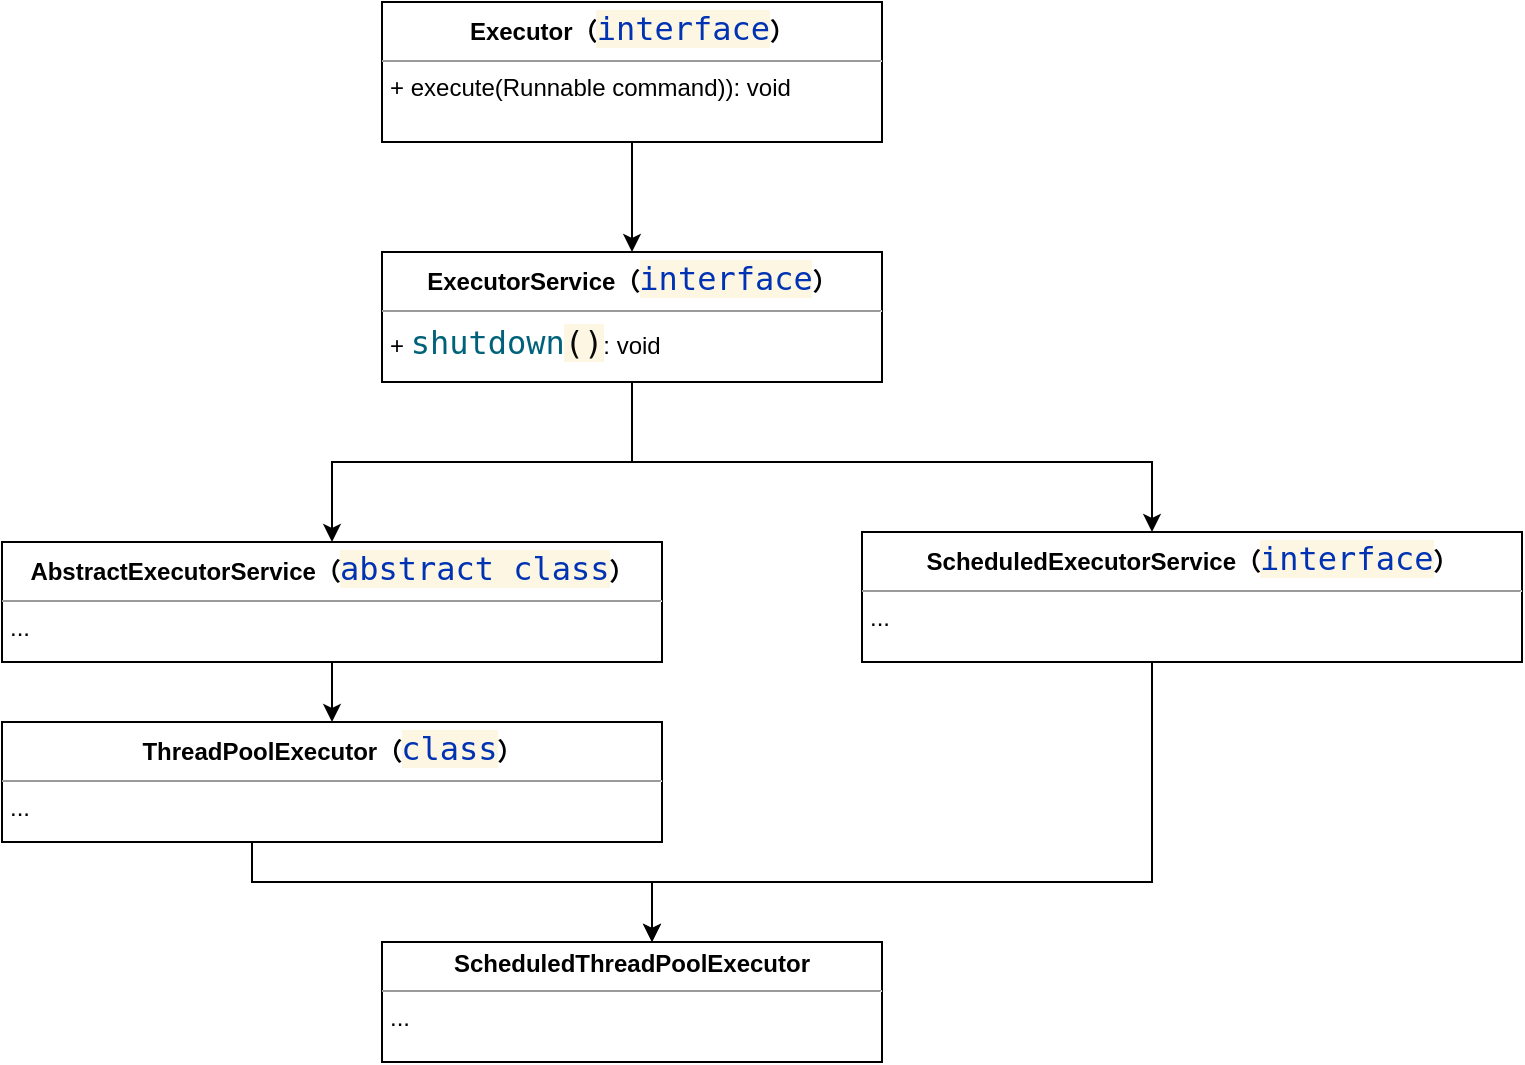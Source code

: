 <mxfile version="19.0.3" type="device"><diagram id="y7-raDHzLbUxYhca9nRv" name="第 1 页"><mxGraphModel dx="1422" dy="865" grid="1" gridSize="10" guides="1" tooltips="1" connect="1" arrows="1" fold="1" page="1" pageScale="1" pageWidth="1169" pageHeight="827" math="0" shadow="0"><root><mxCell id="0"/><mxCell id="1" parent="0"/><mxCell id="oDqPviC8u8XEhqhrTh17-7" value="" style="edgeStyle=orthogonalEdgeStyle;rounded=0;orthogonalLoop=1;jettySize=auto;html=1;" edge="1" parent="1" source="oDqPviC8u8XEhqhrTh17-5" target="oDqPviC8u8XEhqhrTh17-6"><mxGeometry relative="1" as="geometry"/></mxCell><mxCell id="oDqPviC8u8XEhqhrTh17-5" value="&lt;p style=&quot;margin:0px;margin-top:4px;text-align:center;&quot;&gt;&lt;b&gt;Executor（&lt;/b&gt;&lt;span style=&quot;color: rgb(0, 51, 179); background-color: rgb(253, 246, 227); font-family: Consolas, monospace; font-size: 12pt; text-align: left;&quot;&gt;interface&lt;/span&gt;&lt;b style=&quot;background-color: initial;&quot;&gt;）&lt;/b&gt;&lt;/p&gt;&lt;hr size=&quot;1&quot;&gt;&lt;p style=&quot;margin:0px;margin-left:4px;&quot;&gt;+ execute(Runnable command)): void&lt;br&gt;&lt;/p&gt;" style="verticalAlign=top;align=left;overflow=fill;fontSize=12;fontFamily=Helvetica;html=1;" vertex="1" parent="1"><mxGeometry x="450" y="170" width="250" height="70" as="geometry"/></mxCell><mxCell id="oDqPviC8u8XEhqhrTh17-9" value="" style="edgeStyle=orthogonalEdgeStyle;rounded=0;orthogonalLoop=1;jettySize=auto;html=1;" edge="1" parent="1" source="oDqPviC8u8XEhqhrTh17-6" target="oDqPviC8u8XEhqhrTh17-8"><mxGeometry relative="1" as="geometry"/></mxCell><mxCell id="oDqPviC8u8XEhqhrTh17-11" value="" style="edgeStyle=orthogonalEdgeStyle;rounded=0;orthogonalLoop=1;jettySize=auto;html=1;" edge="1" parent="1" source="oDqPviC8u8XEhqhrTh17-6" target="oDqPviC8u8XEhqhrTh17-10"><mxGeometry relative="1" as="geometry"><Array as="points"><mxPoint x="575" y="400"/><mxPoint x="835" y="400"/></Array></mxGeometry></mxCell><mxCell id="oDqPviC8u8XEhqhrTh17-6" value="&lt;p style=&quot;margin:0px;margin-top:4px;text-align:center;&quot;&gt;&lt;b&gt;ExecutorService（&lt;/b&gt;&lt;span style=&quot;color: rgb(0, 51, 179); background-color: rgb(253, 246, 227); font-family: Consolas, monospace; font-size: 12pt; text-align: left;&quot;&gt;interface&lt;/span&gt;&lt;b style=&quot;background-color: initial;&quot;&gt;）&lt;/b&gt;&lt;/p&gt;&lt;hr size=&quot;1&quot;&gt;&lt;p style=&quot;margin:0px;margin-left:4px;&quot;&gt;+&amp;nbsp;&lt;span style=&quot;font-family: Consolas, monospace; font-size: 12pt; color: rgb(0, 98, 122);&quot;&gt;shutdown&lt;/span&gt;&lt;span style=&quot;background-color: rgb(253, 246, 227); color: rgb(8, 8, 8); font-family: Consolas, monospace; font-size: 12pt;&quot;&gt;()&lt;/span&gt;&lt;span style=&quot;background-color: initial;&quot;&gt;: void&lt;/span&gt;&lt;/p&gt;&lt;p style=&quot;margin:0px;margin-left:4px;&quot;&gt;&lt;span style=&quot;background-color: initial;&quot;&gt;...&lt;/span&gt;&lt;/p&gt;" style="verticalAlign=top;align=left;overflow=fill;fontSize=12;fontFamily=Helvetica;html=1;" vertex="1" parent="1"><mxGeometry x="450" y="295" width="250" height="65" as="geometry"/></mxCell><mxCell id="oDqPviC8u8XEhqhrTh17-13" value="" style="edgeStyle=orthogonalEdgeStyle;rounded=0;orthogonalLoop=1;jettySize=auto;html=1;" edge="1" parent="1" source="oDqPviC8u8XEhqhrTh17-8" target="oDqPviC8u8XEhqhrTh17-12"><mxGeometry relative="1" as="geometry"/></mxCell><mxCell id="oDqPviC8u8XEhqhrTh17-8" value="&lt;p style=&quot;margin:0px;margin-top:4px;text-align:center;&quot;&gt;&lt;b&gt;AbstractExecutorService（&lt;/b&gt;&lt;span style=&quot;color: rgb(0, 51, 179); background-color: rgb(253, 246, 227); font-family: Consolas, monospace; font-size: 12pt; text-align: left;&quot;&gt;abstract class&lt;/span&gt;&lt;b style=&quot;background-color: initial;&quot;&gt;）&lt;/b&gt;&lt;/p&gt;&lt;hr size=&quot;1&quot;&gt;&lt;p style=&quot;margin:0px;margin-left:4px;&quot;&gt;&lt;span style=&quot;background-color: initial;&quot;&gt;...&lt;/span&gt;&lt;br&gt;&lt;/p&gt;" style="verticalAlign=top;align=left;overflow=fill;fontSize=12;fontFamily=Helvetica;html=1;" vertex="1" parent="1"><mxGeometry x="260" y="440" width="330" height="60" as="geometry"/></mxCell><mxCell id="oDqPviC8u8XEhqhrTh17-17" style="edgeStyle=orthogonalEdgeStyle;rounded=0;orthogonalLoop=1;jettySize=auto;html=1;entryX=0.5;entryY=0;entryDx=0;entryDy=0;" edge="1" parent="1" source="oDqPviC8u8XEhqhrTh17-10"><mxGeometry relative="1" as="geometry"><mxPoint x="585" y="640" as="targetPoint"/><Array as="points"><mxPoint x="835" y="610"/><mxPoint x="585" y="610"/></Array></mxGeometry></mxCell><mxCell id="oDqPviC8u8XEhqhrTh17-10" value="&lt;p style=&quot;margin:0px;margin-top:4px;text-align:center;&quot;&gt;&lt;b&gt;ScheduledExecutorService（&lt;/b&gt;&lt;span style=&quot;color: rgb(0, 51, 179); background-color: rgb(253, 246, 227); font-family: Consolas, monospace; font-size: 12pt; text-align: left;&quot;&gt;interface&lt;/span&gt;&lt;b style=&quot;background-color: initial;&quot;&gt;）&lt;/b&gt;&lt;/p&gt;&lt;hr size=&quot;1&quot;&gt;&lt;p style=&quot;margin:0px;margin-left:4px;&quot;&gt;&lt;span style=&quot;background-color: initial;&quot;&gt;...&lt;/span&gt;&lt;br&gt;&lt;/p&gt;" style="verticalAlign=top;align=left;overflow=fill;fontSize=12;fontFamily=Helvetica;html=1;" vertex="1" parent="1"><mxGeometry x="690" y="435" width="330" height="65" as="geometry"/></mxCell><mxCell id="oDqPviC8u8XEhqhrTh17-15" value="" style="edgeStyle=orthogonalEdgeStyle;rounded=0;orthogonalLoop=1;jettySize=auto;html=1;" edge="1" parent="1" source="oDqPviC8u8XEhqhrTh17-12"><mxGeometry relative="1" as="geometry"><mxPoint x="585" y="640" as="targetPoint"/><Array as="points"><mxPoint x="385" y="610"/><mxPoint x="585" y="610"/></Array></mxGeometry></mxCell><mxCell id="oDqPviC8u8XEhqhrTh17-12" value="&lt;p style=&quot;margin:0px;margin-top:4px;text-align:center;&quot;&gt;&lt;b&gt;ThreadPoolExecutor（&lt;/b&gt;&lt;span style=&quot;color: rgb(0, 51, 179); background-color: rgb(253, 246, 227); font-family: Consolas, monospace; font-size: 12pt; text-align: left;&quot;&gt;class&lt;/span&gt;&lt;b style=&quot;background-color: initial;&quot;&gt;）&lt;/b&gt;&lt;/p&gt;&lt;hr size=&quot;1&quot;&gt;&lt;p style=&quot;margin:0px;margin-left:4px;&quot;&gt;&lt;span style=&quot;background-color: initial;&quot;&gt;...&lt;/span&gt;&lt;br&gt;&lt;/p&gt;" style="verticalAlign=top;align=left;overflow=fill;fontSize=12;fontFamily=Helvetica;html=1;" vertex="1" parent="1"><mxGeometry x="260" y="530" width="330" height="60" as="geometry"/></mxCell><mxCell id="oDqPviC8u8XEhqhrTh17-18" value="&lt;p style=&quot;margin:0px;margin-top:4px;text-align:center;&quot;&gt;&lt;b&gt;ScheduledThreadPoolExecutor&lt;/b&gt;&lt;br&gt;&lt;/p&gt;&lt;hr size=&quot;1&quot;&gt;&lt;p style=&quot;margin:0px;margin-left:4px;&quot;&gt;&lt;span style=&quot;background-color: initial;&quot;&gt;...&lt;/span&gt;&lt;br&gt;&lt;/p&gt;" style="verticalAlign=top;align=left;overflow=fill;fontSize=12;fontFamily=Helvetica;html=1;" vertex="1" parent="1"><mxGeometry x="450" y="640" width="250" height="60" as="geometry"/></mxCell></root></mxGraphModel></diagram></mxfile>